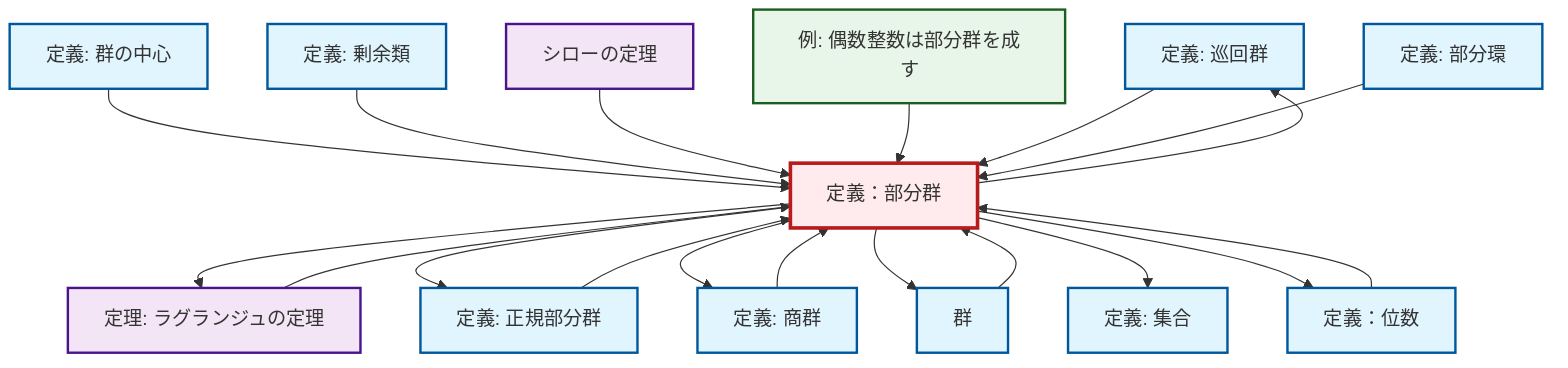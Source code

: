 graph TD
    classDef definition fill:#e1f5fe,stroke:#01579b,stroke-width:2px
    classDef theorem fill:#f3e5f5,stroke:#4a148c,stroke-width:2px
    classDef axiom fill:#fff3e0,stroke:#e65100,stroke-width:2px
    classDef example fill:#e8f5e9,stroke:#1b5e20,stroke-width:2px
    classDef current fill:#ffebee,stroke:#b71c1c,stroke-width:3px
    def-cyclic-group["定義: 巡回群"]:::definition
    def-order["定義：位数"]:::definition
    def-quotient-group["定義: 商群"]:::definition
    thm-lagrange["定理: ラグランジュの定理"]:::theorem
    thm-sylow["シローの定理"]:::theorem
    def-set["定義: 集合"]:::definition
    def-coset["定義: 剰余類"]:::definition
    def-normal-subgroup["定義: 正規部分群"]:::definition
    ex-even-integers-subgroup["例: 偶数整数は部分群を成す"]:::example
    def-subgroup["定義：部分群"]:::definition
    def-group["群"]:::definition
    def-subring["定義: 部分環"]:::definition
    def-center-of-group["定義: 群の中心"]:::definition
    def-quotient-group --> def-subgroup
    def-subgroup --> thm-lagrange
    def-subgroup --> def-normal-subgroup
    def-order --> def-subgroup
    def-subgroup --> def-quotient-group
    def-subgroup --> def-cyclic-group
    def-normal-subgroup --> def-subgroup
    thm-lagrange --> def-subgroup
    def-subgroup --> def-group
    def-center-of-group --> def-subgroup
    def-coset --> def-subgroup
    thm-sylow --> def-subgroup
    ex-even-integers-subgroup --> def-subgroup
    def-subgroup --> def-set
    def-cyclic-group --> def-subgroup
    def-subring --> def-subgroup
    def-subgroup --> def-order
    def-group --> def-subgroup
    class def-subgroup current